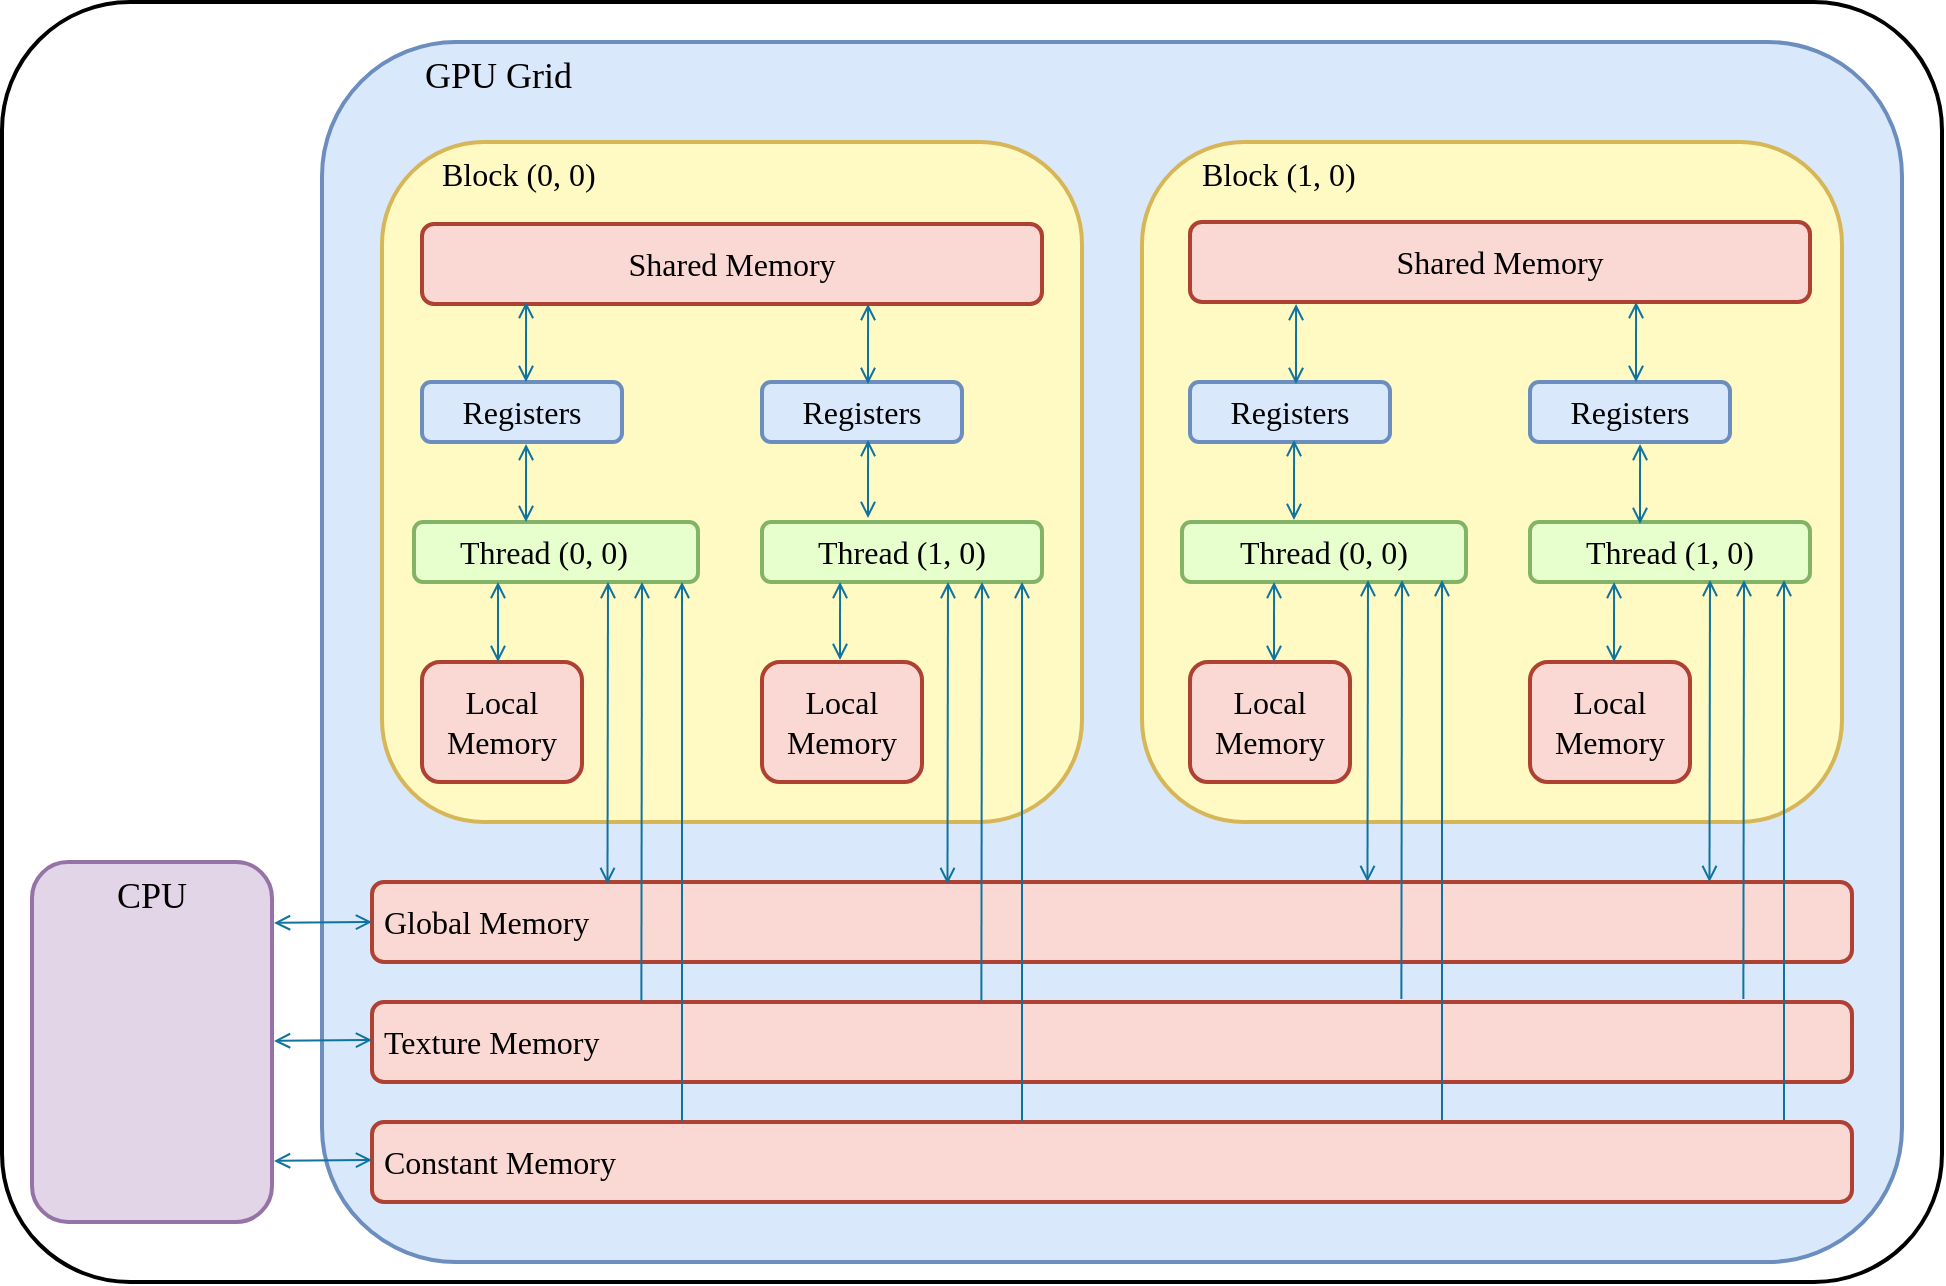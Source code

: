 <mxfile version="20.8.10" type="device"><diagram name="Page-1" id="3sd9Cj-qA8cPFDLpgh9X"><mxGraphModel dx="2981" dy="1867" grid="1" gridSize="10" guides="1" tooltips="1" connect="1" arrows="1" fold="1" page="1" pageScale="1" pageWidth="850" pageHeight="1100" math="0" shadow="0"><root><mxCell id="0"/><mxCell id="aiPIqSZ4TIA99SS6kWUc-68" value="Background" parent="0"/><mxCell id="aiPIqSZ4TIA99SS6kWUc-67" value="" style="rounded=1;whiteSpace=wrap;html=1;fontFamily=Comic Sans MS;fontSize=16;arcSize=10;strokeWidth=2;strokeColor=#000000;" vertex="1" parent="aiPIqSZ4TIA99SS6kWUc-68"><mxGeometry x="-980" y="-1070" width="970" height="640" as="geometry"/></mxCell><object label="Grid" id="1"><mxCell parent="0"/></object><mxCell id="aiPIqSZ4TIA99SS6kWUc-1" value="" style="rounded=1;whiteSpace=wrap;html=1;shadow=0;glass=0;sketch=0;strokeWidth=2;fontFamily=Comic Sans MS;fontSize=14;fillColor=none;gradientColor=none;" vertex="1" parent="1"><mxGeometry x="-805" y="-950" width="380" height="300" as="geometry"/></mxCell><mxCell id="aiPIqSZ4TIA99SS6kWUc-2" value="&lt;font style=&quot;font-size: 18px;&quot;&gt;&amp;nbsp;&lt;span style=&quot;white-space: pre;&quot;&gt;&#9;&lt;/span&gt;&amp;nbsp; &amp;nbsp;GPU Grid&lt;br&gt;&lt;/font&gt;" style="rounded=1;whiteSpace=wrap;html=1;shadow=0;glass=0;strokeWidth=2;fontFamily=Comic Sans MS;fontSize=14;fillColor=#dae8fc;arcSize=11;strokeColor=#6c8ebf;verticalAlign=top;align=left;" vertex="1" parent="1"><mxGeometry x="-820" y="-1050" width="790" height="610" as="geometry"/></mxCell><mxCell id="aiPIqSZ4TIA99SS6kWUc-3" value="&lt;font face=&quot;Comic Sans MS&quot; style=&quot;font-size: 16px;&quot;&gt;&amp;nbsp;Global Memory&lt;/font&gt;" style="rounded=1;whiteSpace=wrap;html=1;fillColor=#fad9d5;strokeWidth=2;strokeColor=#ae4132;align=left;" vertex="1" parent="1"><mxGeometry x="-795" y="-630" width="740" height="40" as="geometry"/></mxCell><mxCell id="aiPIqSZ4TIA99SS6kWUc-4" value="&lt;font face=&quot;Comic Sans MS&quot; style=&quot;font-size: 16px;&quot;&gt;&amp;nbsp;Constant Memory&lt;/font&gt;" style="rounded=1;whiteSpace=wrap;html=1;fillColor=#fad9d5;strokeWidth=2;strokeColor=#ae4132;align=left;" vertex="1" parent="1"><mxGeometry x="-795" y="-510" width="740" height="40" as="geometry"/></mxCell><mxCell id="aiPIqSZ4TIA99SS6kWUc-5" value="&lt;font face=&quot;Comic Sans MS&quot; style=&quot;font-size: 16px;&quot;&gt;&amp;nbsp;Texture Memory&lt;/font&gt;" style="rounded=1;whiteSpace=wrap;html=1;fillColor=#fad9d5;strokeWidth=2;strokeColor=#ae4132;align=left;" vertex="1" parent="1"><mxGeometry x="-795" y="-570" width="740" height="40" as="geometry"/></mxCell><object label="Block" id="aiPIqSZ4TIA99SS6kWUc-42"><mxCell parent="0"/></object><mxCell id="aiPIqSZ4TIA99SS6kWUc-6" value="&lt;font style=&quot;font-size: 16px;&quot;&gt;&amp;nbsp; &amp;nbsp; &amp;nbsp; &amp;nbsp;Block (0, 0)&lt;/font&gt;" style="rounded=1;whiteSpace=wrap;html=1;fontSize=16;fillColor=#fff9c4;strokeColor=#d6b656;fontFamily=Comic Sans MS;align=left;verticalAlign=top;strokeWidth=2;" vertex="1" parent="aiPIqSZ4TIA99SS6kWUc-42"><mxGeometry x="-790" y="-1000" width="350" height="340" as="geometry"/></mxCell><mxCell id="aiPIqSZ4TIA99SS6kWUc-7" value="&lt;span style=&quot;color: rgb(0, 0, 0); font-family: &amp;quot;Comic Sans MS&amp;quot;; font-style: normal; font-variant-ligatures: normal; font-variant-caps: normal; font-weight: 400; letter-spacing: normal; orphans: 2; text-indent: 0px; text-transform: none; widows: 2; word-spacing: 0px; -webkit-text-stroke-width: 0px; text-decoration-thickness: initial; text-decoration-style: initial; text-decoration-color: initial; float: none; display: inline !important;&quot;&gt;&lt;font style=&quot;font-size: 16px;&quot;&gt;&amp;nbsp; &amp;nbsp; &amp;nbsp; &amp;nbsp;Block (1, 0)&lt;/font&gt;&lt;/span&gt;" style="rounded=1;whiteSpace=wrap;html=1;fontSize=16;fillColor=#fff9c4;strokeColor=#d6b656;verticalAlign=top;align=left;labelBackgroundColor=none;strokeWidth=2;" vertex="1" parent="aiPIqSZ4TIA99SS6kWUc-42"><mxGeometry x="-410" y="-1000" width="350" height="340" as="geometry"/></mxCell><object label="SM" id="aiPIqSZ4TIA99SS6kWUc-43"><mxCell parent="0"/></object><mxCell id="aiPIqSZ4TIA99SS6kWUc-15" value="&lt;font face=&quot;Comic Sans MS&quot; style=&quot;font-size: 16px;&quot;&gt;Shared Memory&lt;/font&gt;" style="rounded=1;whiteSpace=wrap;html=1;fillColor=#fad9d5;strokeWidth=2;strokeColor=#ae4132;" vertex="1" parent="aiPIqSZ4TIA99SS6kWUc-43"><mxGeometry x="-770" y="-959" width="310" height="40" as="geometry"/></mxCell><mxCell id="aiPIqSZ4TIA99SS6kWUc-17" value="&lt;font face=&quot;Comic Sans MS&quot; style=&quot;font-size: 16px;&quot;&gt;Registers&lt;/font&gt;" style="rounded=1;whiteSpace=wrap;html=1;fillColor=#dae8fc;strokeWidth=2;strokeColor=#6c8ebf;" vertex="1" parent="aiPIqSZ4TIA99SS6kWUc-43"><mxGeometry x="-770" y="-880" width="100" height="30" as="geometry"/></mxCell><mxCell id="aiPIqSZ4TIA99SS6kWUc-18" value="&lt;font face=&quot;Comic Sans MS&quot; style=&quot;font-size: 16px;&quot;&gt;Registers&lt;/font&gt;" style="rounded=1;whiteSpace=wrap;html=1;fillColor=#dae8fc;strokeWidth=2;strokeColor=#6c8ebf;shadow=0;gradientColor=none;" vertex="1" parent="aiPIqSZ4TIA99SS6kWUc-43"><mxGeometry x="-600" y="-880" width="100" height="30" as="geometry"/></mxCell><mxCell id="aiPIqSZ4TIA99SS6kWUc-19" value="&lt;font face=&quot;Comic Sans MS&quot; style=&quot;font-size: 16px;&quot;&gt;Thread (0, 0)&lt;span style=&quot;white-space: pre;&quot;&gt;&#9;&lt;/span&gt;&lt;/font&gt;" style="rounded=1;whiteSpace=wrap;html=1;fillColor=#E6FFCC;strokeWidth=2;gradientColor=none;strokeColor=#82B366;" vertex="1" parent="aiPIqSZ4TIA99SS6kWUc-43"><mxGeometry x="-774" y="-810" width="142" height="30" as="geometry"/></mxCell><mxCell id="aiPIqSZ4TIA99SS6kWUc-21" value="&lt;font face=&quot;Comic Sans MS&quot; style=&quot;font-size: 16px;&quot;&gt;Thread (1, 0)&lt;/font&gt;" style="rounded=1;whiteSpace=wrap;html=1;fillColor=#E6FFCC;strokeWidth=2;strokeColor=#82B366;" vertex="1" parent="aiPIqSZ4TIA99SS6kWUc-43"><mxGeometry x="-600" y="-810" width="140" height="30" as="geometry"/></mxCell><mxCell id="aiPIqSZ4TIA99SS6kWUc-16" value="&lt;font face=&quot;Comic Sans MS&quot; style=&quot;font-size: 16px;&quot;&gt;Local&lt;br&gt;Memory&lt;br&gt;&lt;/font&gt;" style="rounded=1;whiteSpace=wrap;html=1;fillColor=#fad9d5;strokeWidth=2;strokeColor=#ae4132;" vertex="1" parent="aiPIqSZ4TIA99SS6kWUc-43"><mxGeometry x="-770" y="-740" width="80" height="60" as="geometry"/></mxCell><mxCell id="aiPIqSZ4TIA99SS6kWUc-20" value="&lt;font face=&quot;Comic Sans MS&quot; style=&quot;font-size: 16px;&quot;&gt;Local&lt;br&gt;Memory&lt;br&gt;&lt;/font&gt;" style="rounded=1;whiteSpace=wrap;html=1;fillColor=#fad9d5;strokeWidth=2;strokeColor=#ae4132;" vertex="1" parent="aiPIqSZ4TIA99SS6kWUc-43"><mxGeometry x="-600" y="-740" width="80" height="60" as="geometry"/></mxCell><mxCell id="aiPIqSZ4TIA99SS6kWUc-22" value="&lt;font face=&quot;Comic Sans MS&quot; style=&quot;font-size: 16px;&quot;&gt;Shared Memory&lt;/font&gt;" style="rounded=1;whiteSpace=wrap;html=1;fillColor=#fad9d5;strokeWidth=2;strokeColor=#ae4132;" vertex="1" parent="aiPIqSZ4TIA99SS6kWUc-43"><mxGeometry x="-386" y="-960" width="310" height="40" as="geometry"/></mxCell><mxCell id="aiPIqSZ4TIA99SS6kWUc-24" value="&lt;font face=&quot;Comic Sans MS&quot; style=&quot;font-size: 16px;&quot;&gt;Registers&lt;/font&gt;" style="rounded=1;whiteSpace=wrap;html=1;fillColor=#dae8fc;strokeWidth=2;strokeColor=#6c8ebf;" vertex="1" parent="aiPIqSZ4TIA99SS6kWUc-43"><mxGeometry x="-386" y="-880" width="100" height="30" as="geometry"/></mxCell><mxCell id="aiPIqSZ4TIA99SS6kWUc-25" value="&lt;font face=&quot;Comic Sans MS&quot; style=&quot;font-size: 16px;&quot;&gt;Registers&lt;/font&gt;" style="rounded=1;whiteSpace=wrap;html=1;fillColor=#dae8fc;strokeWidth=2;strokeColor=#6c8ebf;shadow=0;gradientColor=none;" vertex="1" parent="aiPIqSZ4TIA99SS6kWUc-43"><mxGeometry x="-216" y="-880" width="100" height="30" as="geometry"/></mxCell><mxCell id="aiPIqSZ4TIA99SS6kWUc-26" value="&lt;font face=&quot;Comic Sans MS&quot; style=&quot;font-size: 16px;&quot;&gt;Thread (0, 0)&lt;/font&gt;" style="rounded=1;whiteSpace=wrap;html=1;fillColor=#E6FFCC;strokeWidth=2;strokeColor=#82B366;" vertex="1" parent="aiPIqSZ4TIA99SS6kWUc-43"><mxGeometry x="-390" y="-810" width="142" height="30" as="geometry"/></mxCell><mxCell id="aiPIqSZ4TIA99SS6kWUc-28" value="&lt;font face=&quot;Comic Sans MS&quot; style=&quot;font-size: 16px;&quot;&gt;Thread (1, 0)&lt;/font&gt;" style="rounded=1;whiteSpace=wrap;html=1;fillColor=#E6FFCC;strokeWidth=2;strokeColor=#82B366;" vertex="1" parent="aiPIqSZ4TIA99SS6kWUc-43"><mxGeometry x="-216" y="-810" width="140" height="30" as="geometry"/></mxCell><mxCell id="aiPIqSZ4TIA99SS6kWUc-23" value="&lt;font face=&quot;Comic Sans MS&quot; style=&quot;font-size: 16px;&quot;&gt;Local&lt;br&gt;Memory&lt;br&gt;&lt;/font&gt;" style="rounded=1;whiteSpace=wrap;html=1;fillColor=#fad9d5;strokeWidth=2;strokeColor=#ae4132;" vertex="1" parent="aiPIqSZ4TIA99SS6kWUc-43"><mxGeometry x="-386" y="-740" width="80" height="60" as="geometry"/></mxCell><mxCell id="aiPIqSZ4TIA99SS6kWUc-27" value="&lt;font face=&quot;Comic Sans MS&quot; style=&quot;font-size: 16px;&quot;&gt;Local&lt;br&gt;Memory&lt;br&gt;&lt;/font&gt;" style="rounded=1;whiteSpace=wrap;html=1;fillColor=#fad9d5;strokeWidth=2;strokeColor=#ae4132;" vertex="1" parent="aiPIqSZ4TIA99SS6kWUc-43"><mxGeometry x="-216" y="-740" width="80" height="60" as="geometry"/></mxCell><mxCell id="aiPIqSZ4TIA99SS6kWUc-44" value="Arrows" parent="0"/><mxCell id="aiPIqSZ4TIA99SS6kWUc-36" value="" style="endArrow=open;startArrow=open;html=1;rounded=0;strokeWidth=1;fontFamily=Comic Sans MS;fontSize=14;startFill=0;shadow=0;exitX=0.134;exitY=1.033;exitDx=0;exitDy=0;exitPerimeter=0;endFill=0;strokeColor=#10739E;" edge="1" parent="aiPIqSZ4TIA99SS6kWUc-44"><mxGeometry width="50" height="50" relative="1" as="geometry"><mxPoint x="-717.972" y="-920.01" as="sourcePoint"/><mxPoint x="-718" y="-880" as="targetPoint"/></mxGeometry></mxCell><mxCell id="aiPIqSZ4TIA99SS6kWUc-37" value="" style="endArrow=open;startArrow=open;html=1;rounded=0;strokeWidth=1;fontFamily=Comic Sans MS;fontSize=14;startFill=0;shadow=0;exitX=0.134;exitY=1.033;exitDx=0;exitDy=0;exitPerimeter=0;endFill=0;strokeColor=#10739E;" edge="1" parent="aiPIqSZ4TIA99SS6kWUc-44"><mxGeometry width="50" height="50" relative="1" as="geometry"><mxPoint x="-546.972" y="-919.01" as="sourcePoint"/><mxPoint x="-547" y="-879" as="targetPoint"/></mxGeometry></mxCell><mxCell id="aiPIqSZ4TIA99SS6kWUc-34" value="" style="endArrow=open;startArrow=open;html=1;rounded=0;strokeWidth=1;fontFamily=Comic Sans MS;fontSize=14;startFill=0;shadow=0;exitX=0.134;exitY=1.033;exitDx=0;exitDy=0;exitPerimeter=0;endFill=0;strokeColor=#10739E;" edge="1" parent="aiPIqSZ4TIA99SS6kWUc-44"><mxGeometry width="50" height="50" relative="1" as="geometry"><mxPoint x="-546.972" y="-851.01" as="sourcePoint"/><mxPoint x="-547" y="-812" as="targetPoint"/></mxGeometry></mxCell><mxCell id="aiPIqSZ4TIA99SS6kWUc-33" value="" style="endArrow=open;startArrow=open;html=1;rounded=0;strokeWidth=1;fontFamily=Comic Sans MS;fontSize=14;startFill=0;shadow=0;exitX=0.134;exitY=1.033;exitDx=0;exitDy=0;exitPerimeter=0;endFill=0;strokeColor=#10739E;" edge="1" parent="aiPIqSZ4TIA99SS6kWUc-44"><mxGeometry width="50" height="50" relative="1" as="geometry"><mxPoint x="-717.972" y="-849.01" as="sourcePoint"/><mxPoint x="-718" y="-810" as="targetPoint"/></mxGeometry></mxCell><mxCell id="aiPIqSZ4TIA99SS6kWUc-39" value="" style="endArrow=open;startArrow=open;html=1;rounded=0;strokeWidth=1;fontFamily=Comic Sans MS;fontSize=14;startFill=0;shadow=0;exitX=0.134;exitY=1.033;exitDx=0;exitDy=0;exitPerimeter=0;endFill=0;strokeColor=#10739E;" edge="1" parent="aiPIqSZ4TIA99SS6kWUc-44"><mxGeometry width="50" height="50" relative="1" as="geometry"><mxPoint x="-332.972" y="-919.01" as="sourcePoint"/><mxPoint x="-333" y="-879" as="targetPoint"/></mxGeometry></mxCell><mxCell id="aiPIqSZ4TIA99SS6kWUc-38" value="" style="endArrow=open;startArrow=open;html=1;rounded=0;strokeWidth=1;fontFamily=Comic Sans MS;fontSize=14;startFill=0;shadow=0;exitX=0.134;exitY=1.033;exitDx=0;exitDy=0;exitPerimeter=0;endFill=0;strokeColor=#10739E;" edge="1" parent="aiPIqSZ4TIA99SS6kWUc-44"><mxGeometry width="50" height="50" relative="1" as="geometry"><mxPoint x="-162.972" y="-920.01" as="sourcePoint"/><mxPoint x="-163" y="-880" as="targetPoint"/></mxGeometry></mxCell><mxCell id="aiPIqSZ4TIA99SS6kWUc-8" value="" style="endArrow=open;startArrow=open;html=1;rounded=0;strokeWidth=1;fontFamily=Comic Sans MS;fontSize=14;startFill=0;shadow=0;exitX=0.134;exitY=1.033;exitDx=0;exitDy=0;exitPerimeter=0;endFill=0;strokeColor=#10739E;" edge="1" parent="aiPIqSZ4TIA99SS6kWUc-44"><mxGeometry width="50" height="50" relative="1" as="geometry"><mxPoint x="-333.972" y="-851.01" as="sourcePoint"/><mxPoint x="-334" y="-811" as="targetPoint"/></mxGeometry></mxCell><mxCell id="aiPIqSZ4TIA99SS6kWUc-9" value="" style="endArrow=open;startArrow=open;html=1;rounded=0;strokeWidth=1;fontFamily=Comic Sans MS;fontSize=14;startFill=0;shadow=0;exitX=0.134;exitY=1.033;exitDx=0;exitDy=0;exitPerimeter=0;endFill=0;strokeColor=#10739E;" edge="1" parent="aiPIqSZ4TIA99SS6kWUc-44"><mxGeometry width="50" height="50" relative="1" as="geometry"><mxPoint x="-160.972" y="-849.01" as="sourcePoint"/><mxPoint x="-161" y="-809" as="targetPoint"/></mxGeometry></mxCell><mxCell id="aiPIqSZ4TIA99SS6kWUc-41" value="" style="endArrow=open;startArrow=open;html=1;rounded=0;strokeWidth=1;fontFamily=Comic Sans MS;fontSize=14;startFill=0;shadow=0;exitX=0.134;exitY=1.033;exitDx=0;exitDy=0;exitPerimeter=0;endFill=0;strokeColor=#10739E;" edge="1" parent="aiPIqSZ4TIA99SS6kWUc-44"><mxGeometry width="50" height="50" relative="1" as="geometry"><mxPoint x="-343.972" y="-780.01" as="sourcePoint"/><mxPoint x="-344" y="-740" as="targetPoint"/></mxGeometry></mxCell><mxCell id="aiPIqSZ4TIA99SS6kWUc-40" value="" style="endArrow=open;startArrow=open;html=1;rounded=0;strokeWidth=1;fontFamily=Comic Sans MS;fontSize=14;startFill=0;shadow=0;exitX=0.134;exitY=1.033;exitDx=0;exitDy=0;exitPerimeter=0;endFill=0;strokeColor=#10739E;" edge="1" parent="aiPIqSZ4TIA99SS6kWUc-44"><mxGeometry width="50" height="50" relative="1" as="geometry"><mxPoint x="-173.972" y="-780.01" as="sourcePoint"/><mxPoint x="-174" y="-740" as="targetPoint"/></mxGeometry></mxCell><mxCell id="aiPIqSZ4TIA99SS6kWUc-35" value="" style="endArrow=open;startArrow=open;html=1;rounded=0;strokeWidth=1;fontFamily=Comic Sans MS;fontSize=14;startFill=0;shadow=0;exitX=0.134;exitY=1.033;exitDx=0;exitDy=0;exitPerimeter=0;endFill=0;strokeColor=#10739E;" edge="1" parent="aiPIqSZ4TIA99SS6kWUc-44"><mxGeometry width="50" height="50" relative="1" as="geometry"><mxPoint x="-560.972" y="-780.01" as="sourcePoint"/><mxPoint x="-561" y="-741" as="targetPoint"/></mxGeometry></mxCell><mxCell id="aiPIqSZ4TIA99SS6kWUc-32" value="" style="endArrow=open;startArrow=open;html=1;rounded=0;strokeWidth=1;fontFamily=Comic Sans MS;fontSize=14;startFill=0;shadow=0;endFill=0;strokeColor=#10739E;" edge="1" parent="aiPIqSZ4TIA99SS6kWUc-44"><mxGeometry width="50" height="50" relative="1" as="geometry"><mxPoint x="-732" y="-780" as="sourcePoint"/><mxPoint x="-732" y="-740" as="targetPoint"/></mxGeometry></mxCell><mxCell id="aiPIqSZ4TIA99SS6kWUc-29" value="" style="endArrow=open;startArrow=open;html=1;rounded=0;strokeWidth=1;fontFamily=Comic Sans MS;fontSize=14;startFill=0;shadow=0;entryX=0.151;entryY=0.025;entryDx=0;entryDy=0;entryPerimeter=0;endFill=0;strokeColor=#10739E;" edge="1" parent="aiPIqSZ4TIA99SS6kWUc-44"><mxGeometry width="50" height="50" relative="1" as="geometry"><mxPoint x="-677" y="-780" as="sourcePoint"/><mxPoint x="-677.26" y="-629" as="targetPoint"/></mxGeometry></mxCell><mxCell id="aiPIqSZ4TIA99SS6kWUc-31" value="" style="endArrow=open;html=1;rounded=0;shadow=0;sketch=0;strokeWidth=1;fontFamily=Comic Sans MS;fontSize=14;movable=1;resizable=1;rotatable=1;deletable=1;editable=1;connectable=1;horizontal=1;endFill=0;strokeColor=#10739E;" edge="1" parent="aiPIqSZ4TIA99SS6kWUc-44"><mxGeometry width="50" height="50" relative="1" as="geometry"><mxPoint x="-640" y="-510" as="sourcePoint"/><mxPoint x="-640" y="-780" as="targetPoint"/></mxGeometry></mxCell><mxCell id="aiPIqSZ4TIA99SS6kWUc-50" value="" style="endArrow=open;startArrow=open;html=1;rounded=0;strokeWidth=1;fontFamily=Comic Sans MS;fontSize=14;startFill=0;shadow=0;entryX=0.151;entryY=0.025;entryDx=0;entryDy=0;entryPerimeter=0;endFill=0;strokeColor=#10739E;" edge="1" parent="aiPIqSZ4TIA99SS6kWUc-44"><mxGeometry width="50" height="50" relative="1" as="geometry"><mxPoint x="-297" y="-781" as="sourcePoint"/><mxPoint x="-297.26" y="-630" as="targetPoint"/></mxGeometry></mxCell><mxCell id="aiPIqSZ4TIA99SS6kWUc-51" value="" style="endArrow=open;html=1;rounded=0;shadow=0;sketch=0;strokeWidth=1;fontFamily=Comic Sans MS;fontSize=14;movable=1;resizable=1;rotatable=1;deletable=1;editable=1;connectable=1;horizontal=1;endFill=0;strokeColor=#10739E;" edge="1" parent="aiPIqSZ4TIA99SS6kWUc-44"><mxGeometry width="50" height="50" relative="1" as="geometry"><mxPoint x="-260" y="-511" as="sourcePoint"/><mxPoint x="-260" y="-781" as="targetPoint"/></mxGeometry></mxCell><mxCell id="aiPIqSZ4TIA99SS6kWUc-52" value="" style="endArrow=open;html=1;rounded=0;strokeWidth=1;endFill=0;exitX=0.182;exitY=-0.012;exitDx=0;exitDy=0;exitPerimeter=0;strokeColor=#10739E;" edge="1" parent="aiPIqSZ4TIA99SS6kWUc-44"><mxGeometry width="50" height="50" relative="1" as="geometry"><mxPoint x="-280.32" y="-571.48" as="sourcePoint"/><mxPoint x="-280" y="-781" as="targetPoint"/></mxGeometry></mxCell><mxCell id="aiPIqSZ4TIA99SS6kWUc-53" value="" style="endArrow=open;startArrow=open;html=1;rounded=0;strokeWidth=1;fontFamily=Comic Sans MS;fontSize=14;startFill=0;shadow=0;entryX=0.151;entryY=0.025;entryDx=0;entryDy=0;entryPerimeter=0;endFill=0;strokeColor=#10739E;" edge="1" parent="aiPIqSZ4TIA99SS6kWUc-44"><mxGeometry width="50" height="50" relative="1" as="geometry"><mxPoint x="-126" y="-781" as="sourcePoint"/><mxPoint x="-126.26" y="-630" as="targetPoint"/></mxGeometry></mxCell><mxCell id="aiPIqSZ4TIA99SS6kWUc-54" value="" style="endArrow=open;html=1;rounded=0;shadow=0;sketch=0;strokeWidth=1;fontFamily=Comic Sans MS;fontSize=14;movable=1;resizable=1;rotatable=1;deletable=1;editable=1;connectable=1;horizontal=1;endFill=0;strokeColor=#10739E;" edge="1" parent="aiPIqSZ4TIA99SS6kWUc-44"><mxGeometry width="50" height="50" relative="1" as="geometry"><mxPoint x="-89" y="-511" as="sourcePoint"/><mxPoint x="-89" y="-781" as="targetPoint"/></mxGeometry></mxCell><mxCell id="aiPIqSZ4TIA99SS6kWUc-55" value="" style="endArrow=open;html=1;rounded=0;strokeWidth=1;endFill=0;exitX=0.182;exitY=-0.012;exitDx=0;exitDy=0;exitPerimeter=0;strokeColor=#10739E;" edge="1" parent="aiPIqSZ4TIA99SS6kWUc-44"><mxGeometry width="50" height="50" relative="1" as="geometry"><mxPoint x="-109.32" y="-571.48" as="sourcePoint"/><mxPoint x="-109" y="-781" as="targetPoint"/></mxGeometry></mxCell><mxCell id="aiPIqSZ4TIA99SS6kWUc-57" value="" style="endArrow=open;html=1;rounded=0;strokeWidth=1;endFill=0;exitX=0.182;exitY=-0.012;exitDx=0;exitDy=0;exitPerimeter=0;strokeColor=#10739E;" edge="1" parent="aiPIqSZ4TIA99SS6kWUc-44"><mxGeometry width="50" height="50" relative="1" as="geometry"><mxPoint x="-660.32" y="-570.48" as="sourcePoint"/><mxPoint x="-660" y="-780" as="targetPoint"/></mxGeometry></mxCell><mxCell id="aiPIqSZ4TIA99SS6kWUc-47" value="" style="endArrow=open;startArrow=open;html=1;rounded=0;strokeWidth=1;fontFamily=Comic Sans MS;fontSize=14;startFill=0;shadow=0;entryX=0.151;entryY=0.025;entryDx=0;entryDy=0;entryPerimeter=0;endFill=0;strokeColor=#10739E;" edge="1" parent="aiPIqSZ4TIA99SS6kWUc-44"><mxGeometry width="50" height="50" relative="1" as="geometry"><mxPoint x="-507" y="-780" as="sourcePoint"/><mxPoint x="-507.26" y="-629" as="targetPoint"/></mxGeometry></mxCell><mxCell id="aiPIqSZ4TIA99SS6kWUc-49" value="" style="endArrow=open;html=1;rounded=0;strokeWidth=1;endFill=0;exitX=0.182;exitY=-0.012;exitDx=0;exitDy=0;exitPerimeter=0;strokeColor=#10739E;" edge="1" parent="aiPIqSZ4TIA99SS6kWUc-44"><mxGeometry width="50" height="50" relative="1" as="geometry"><mxPoint x="-490.32" y="-570.48" as="sourcePoint"/><mxPoint x="-490" y="-780" as="targetPoint"/></mxGeometry></mxCell><mxCell id="aiPIqSZ4TIA99SS6kWUc-48" value="" style="endArrow=open;html=1;rounded=0;shadow=0;sketch=0;strokeWidth=1;fontFamily=Comic Sans MS;fontSize=14;movable=1;resizable=1;rotatable=1;deletable=1;editable=1;connectable=1;horizontal=1;endFill=0;strokeColor=#10739E;" edge="1" parent="aiPIqSZ4TIA99SS6kWUc-44"><mxGeometry width="50" height="50" relative="1" as="geometry"><mxPoint x="-470" y="-510" as="sourcePoint"/><mxPoint x="-470" y="-780" as="targetPoint"/></mxGeometry></mxCell><mxCell id="aiPIqSZ4TIA99SS6kWUc-70" value="" style="endArrow=open;startArrow=open;html=1;rounded=0;strokeWidth=1;fontFamily=Comic Sans MS;fontSize=16;entryX=0;entryY=0.5;entryDx=0;entryDy=0;endFill=0;startFill=0;strokeColor=#10739E;fillColor=#b1ddf0;" edge="1" parent="aiPIqSZ4TIA99SS6kWUc-44"><mxGeometry width="50" height="50" relative="1" as="geometry"><mxPoint x="-844" y="-609.55" as="sourcePoint"/><mxPoint x="-795" y="-610" as="targetPoint"/></mxGeometry></mxCell><mxCell id="aiPIqSZ4TIA99SS6kWUc-71" value="" style="endArrow=open;startArrow=open;html=1;rounded=0;strokeWidth=1;fontFamily=Comic Sans MS;fontSize=16;entryX=0;entryY=0.5;entryDx=0;entryDy=0;endFill=0;startFill=0;strokeColor=#10739E;" edge="1" parent="aiPIqSZ4TIA99SS6kWUc-44"><mxGeometry width="50" height="50" relative="1" as="geometry"><mxPoint x="-844" y="-490.55" as="sourcePoint"/><mxPoint x="-795" y="-491" as="targetPoint"/></mxGeometry></mxCell><mxCell id="aiPIqSZ4TIA99SS6kWUc-62" value="" style="endArrow=open;startArrow=open;html=1;rounded=0;strokeWidth=1;fontFamily=Comic Sans MS;fontSize=16;entryX=0;entryY=0.5;entryDx=0;entryDy=0;endFill=0;startFill=0;strokeColor=#10739E;" edge="1" parent="aiPIqSZ4TIA99SS6kWUc-44"><mxGeometry width="50" height="50" relative="1" as="geometry"><mxPoint x="-844" y="-550.55" as="sourcePoint"/><mxPoint x="-795" y="-551" as="targetPoint"/></mxGeometry></mxCell><mxCell id="aiPIqSZ4TIA99SS6kWUc-64" value="CPU" parent="0"/><mxCell id="aiPIqSZ4TIA99SS6kWUc-60" value="&lt;font style=&quot;font-size: 18px;&quot; face=&quot;Comic Sans MS&quot;&gt;CPU&lt;/font&gt;" style="rounded=1;whiteSpace=wrap;html=1;fillColor=#e1d5e7;strokeColor=#9673a6;verticalAlign=top;strokeWidth=2;" vertex="1" parent="aiPIqSZ4TIA99SS6kWUc-64"><mxGeometry x="-965" y="-640" width="120" height="180" as="geometry"/></mxCell></root></mxGraphModel></diagram></mxfile>